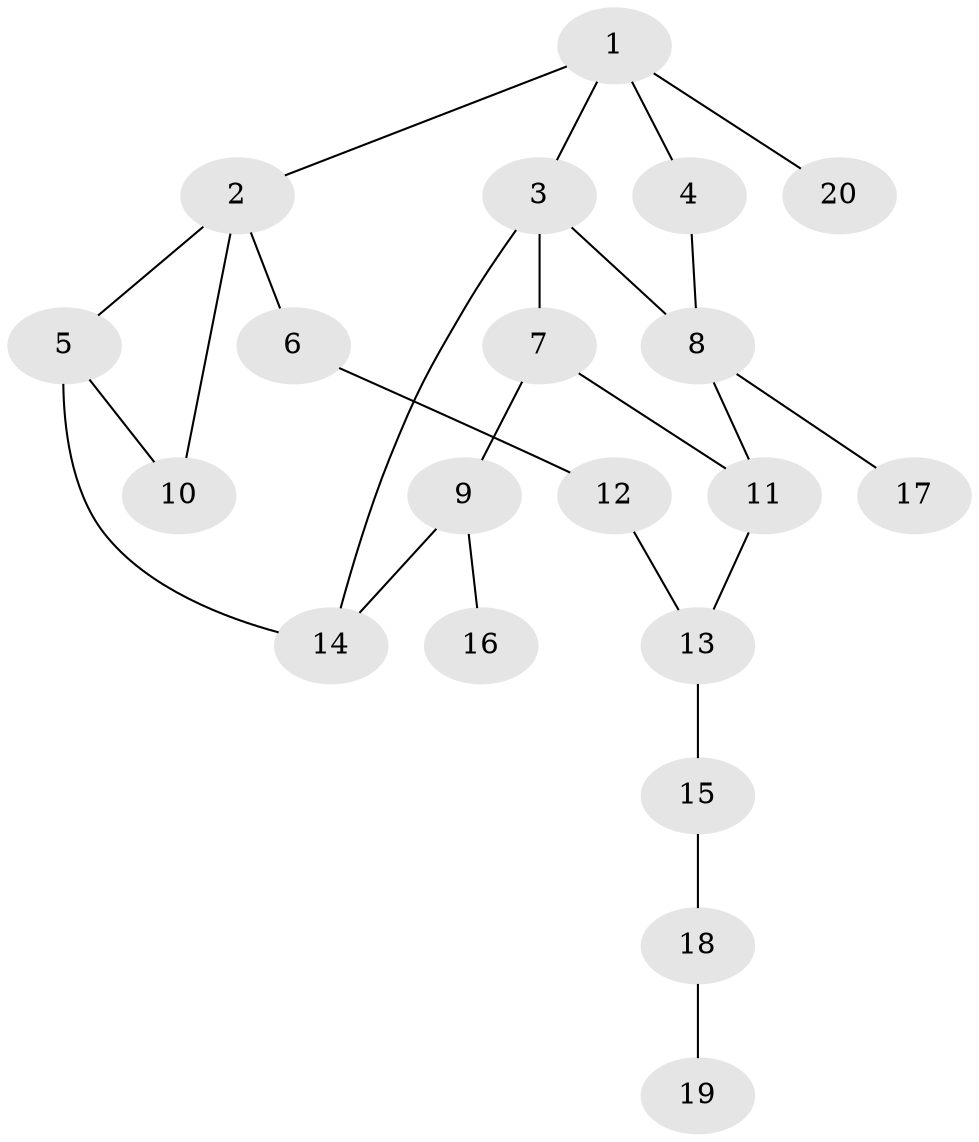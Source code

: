 // Generated by graph-tools (version 1.1) at 2025/46/02/15/25 05:46:28]
// undirected, 20 vertices, 25 edges
graph export_dot {
graph [start="1"]
  node [color=gray90,style=filled];
  1;
  2;
  3;
  4;
  5;
  6;
  7;
  8;
  9;
  10;
  11;
  12;
  13;
  14;
  15;
  16;
  17;
  18;
  19;
  20;
  1 -- 2;
  1 -- 3;
  1 -- 4;
  1 -- 20;
  2 -- 5;
  2 -- 6;
  2 -- 10;
  3 -- 7;
  3 -- 8;
  3 -- 14;
  4 -- 8;
  5 -- 10;
  5 -- 14;
  6 -- 12;
  7 -- 9;
  7 -- 11;
  8 -- 11;
  8 -- 17;
  9 -- 16;
  9 -- 14;
  11 -- 13;
  12 -- 13;
  13 -- 15;
  15 -- 18;
  18 -- 19;
}
